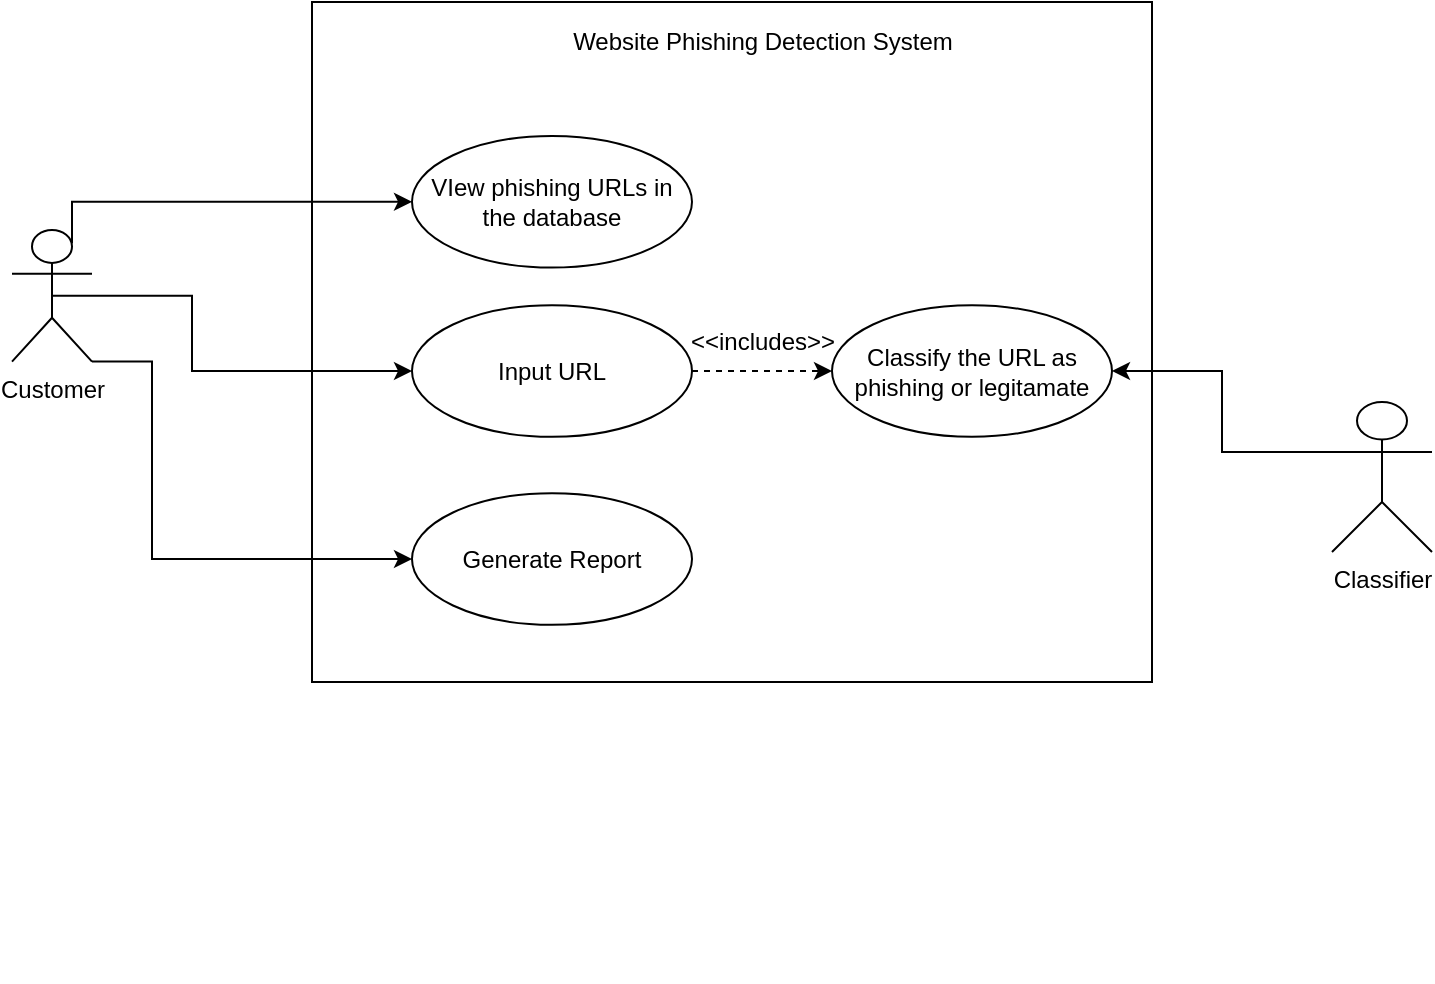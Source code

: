 <mxfile version="15.7.0" type="github"><diagram id="VXONj6stXXcIJjgrseHC" name="Page-1"><mxGraphModel dx="731" dy="901" grid="1" gridSize="10" guides="1" tooltips="1" connect="1" arrows="1" fold="1" page="1" pageScale="1" pageWidth="1100" pageHeight="850" math="0" shadow="0"><root><mxCell id="0"/><mxCell id="1" parent="0"/><mxCell id="j1KtoauYPyXXaPjDqbfs-15" value="" style="group;fontSize=12;" vertex="1" connectable="0" parent="1"><mxGeometry x="130" y="170" width="570" height="470" as="geometry"/></mxCell><mxCell id="j1KtoauYPyXXaPjDqbfs-4" value="" style="html=1;fillColor=none;fontSize=12;" vertex="1" parent="j1KtoauYPyXXaPjDqbfs-15"><mxGeometry x="150" y="-20" width="420" height="340" as="geometry"/></mxCell><mxCell id="j1KtoauYPyXXaPjDqbfs-5" value="VIew phishing URLs in the database" style="ellipse;whiteSpace=wrap;html=1;fontSize=12;" vertex="1" parent="j1KtoauYPyXXaPjDqbfs-15"><mxGeometry x="200" y="47" width="140" height="65.8" as="geometry"/></mxCell><mxCell id="j1KtoauYPyXXaPjDqbfs-25" style="edgeStyle=orthogonalEdgeStyle;rounded=0;orthogonalLoop=1;jettySize=auto;html=1;fontSize=12;dashed=1;" edge="1" parent="j1KtoauYPyXXaPjDqbfs-15" source="j1KtoauYPyXXaPjDqbfs-6" target="j1KtoauYPyXXaPjDqbfs-24"><mxGeometry relative="1" as="geometry"/></mxCell><mxCell id="j1KtoauYPyXXaPjDqbfs-6" value="Input URL" style="ellipse;whiteSpace=wrap;html=1;fontSize=12;" vertex="1" parent="j1KtoauYPyXXaPjDqbfs-15"><mxGeometry x="200" y="131.6" width="140" height="65.8" as="geometry"/></mxCell><mxCell id="j1KtoauYPyXXaPjDqbfs-19" style="edgeStyle=orthogonalEdgeStyle;rounded=0;orthogonalLoop=1;jettySize=auto;html=1;exitX=1;exitY=1;exitDx=0;exitDy=0;exitPerimeter=0;entryX=0;entryY=0.5;entryDx=0;entryDy=0;fontSize=12;" edge="1" parent="j1KtoauYPyXXaPjDqbfs-15" source="j1KtoauYPyXXaPjDqbfs-1" target="j1KtoauYPyXXaPjDqbfs-18"><mxGeometry relative="1" as="geometry"><Array as="points"><mxPoint x="70" y="159.8"/><mxPoint x="70" y="258.5"/></Array></mxGeometry></mxCell><mxCell id="j1KtoauYPyXXaPjDqbfs-1" value="Customer" style="shape=umlActor;verticalLabelPosition=bottom;verticalAlign=top;html=1;outlineConnect=0;fontSize=12;" vertex="1" parent="j1KtoauYPyXXaPjDqbfs-15"><mxGeometry y="94" width="40" height="65.8" as="geometry"/></mxCell><mxCell id="j1KtoauYPyXXaPjDqbfs-14" style="edgeStyle=orthogonalEdgeStyle;rounded=0;orthogonalLoop=1;jettySize=auto;html=1;exitX=0.75;exitY=0.1;exitDx=0;exitDy=0;exitPerimeter=0;fontSize=12;" edge="1" parent="j1KtoauYPyXXaPjDqbfs-15" source="j1KtoauYPyXXaPjDqbfs-1" target="j1KtoauYPyXXaPjDqbfs-5"><mxGeometry relative="1" as="geometry"><Array as="points"><mxPoint x="30" y="79.9"/></Array></mxGeometry></mxCell><mxCell id="j1KtoauYPyXXaPjDqbfs-11" style="edgeStyle=orthogonalEdgeStyle;rounded=0;orthogonalLoop=1;jettySize=auto;html=1;exitX=0.5;exitY=0.5;exitDx=0;exitDy=0;exitPerimeter=0;fontSize=12;" edge="1" parent="j1KtoauYPyXXaPjDqbfs-15" source="j1KtoauYPyXXaPjDqbfs-1" target="j1KtoauYPyXXaPjDqbfs-6"><mxGeometry relative="1" as="geometry"><Array as="points"><mxPoint x="90" y="126.9"/><mxPoint x="90" y="164.5"/></Array></mxGeometry></mxCell><mxCell id="j1KtoauYPyXXaPjDqbfs-18" value="Generate Report" style="ellipse;whiteSpace=wrap;html=1;fontSize=12;fillColor=none;" vertex="1" parent="j1KtoauYPyXXaPjDqbfs-15"><mxGeometry x="200" y="225.6" width="140" height="65.8" as="geometry"/></mxCell><mxCell id="j1KtoauYPyXXaPjDqbfs-24" value="Classify the URL as phishing or legitamate" style="ellipse;whiteSpace=wrap;html=1;fontSize=12;fillColor=none;" vertex="1" parent="j1KtoauYPyXXaPjDqbfs-15"><mxGeometry x="410" y="131.6" width="140" height="65.8" as="geometry"/></mxCell><mxCell id="j1KtoauYPyXXaPjDqbfs-27" value="&lt;font style=&quot;font-size: 12px;&quot;&gt;&amp;lt;&amp;lt;includes&amp;gt;&amp;gt;&lt;/font&gt;" style="text;html=1;align=center;verticalAlign=middle;resizable=0;points=[];autosize=1;strokeColor=none;fillColor=none;fontSize=12;" vertex="1" parent="j1KtoauYPyXXaPjDqbfs-15"><mxGeometry x="330" y="139.8" width="90" height="20" as="geometry"/></mxCell><mxCell id="j1KtoauYPyXXaPjDqbfs-32" value="Website Phishing Detection System" style="text;html=1;align=center;verticalAlign=middle;resizable=0;points=[];autosize=1;strokeColor=none;fillColor=none;fontSize=12;" vertex="1" parent="j1KtoauYPyXXaPjDqbfs-15"><mxGeometry x="270" y="-10" width="210" height="20" as="geometry"/></mxCell><mxCell id="j1KtoauYPyXXaPjDqbfs-26" style="edgeStyle=orthogonalEdgeStyle;rounded=0;orthogonalLoop=1;jettySize=auto;html=1;exitX=0;exitY=0.333;exitDx=0;exitDy=0;exitPerimeter=0;fontSize=12;" edge="1" parent="1" source="j1KtoauYPyXXaPjDqbfs-16" target="j1KtoauYPyXXaPjDqbfs-24"><mxGeometry relative="1" as="geometry"/></mxCell><mxCell id="j1KtoauYPyXXaPjDqbfs-16" value="Classifier" style="shape=umlActor;verticalLabelPosition=bottom;verticalAlign=top;html=1;fontSize=12;fillColor=none;" vertex="1" parent="1"><mxGeometry x="790" y="350" width="50" height="75" as="geometry"/></mxCell></root></mxGraphModel></diagram></mxfile>